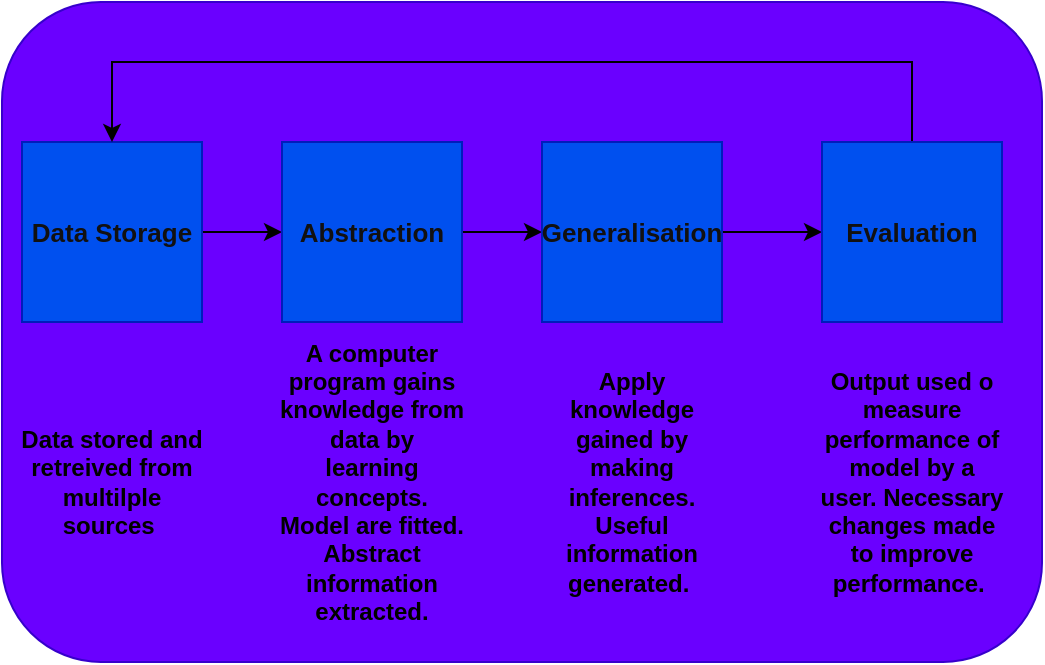 <mxfile version="24.4.7" type="github">
  <diagram id="prtHgNgQTEPvFCAcTncT" name="Page-1">
    <mxGraphModel dx="756" dy="486" grid="1" gridSize="10" guides="1" tooltips="1" connect="1" arrows="1" fold="1" page="1" pageScale="1" pageWidth="827" pageHeight="1169" math="0" shadow="0">
      <root>
        <mxCell id="0" />
        <mxCell id="1" parent="0" />
        <mxCell id="fXX9wSg6Y7w_bflggcrf-18" value="" style="rounded=1;textOpacity=10;labelBackgroundColor=none;fillColor=#6a00ff;fontColor=#121111;strokeColor=#3700CC;fontSize=13;textShadow=0;labelBorderColor=none;whiteSpace=wrap;html=1;spacing=0;" vertex="1" parent="1">
          <mxGeometry x="20" y="170" width="520" height="330" as="geometry" />
        </mxCell>
        <mxCell id="fXX9wSg6Y7w_bflggcrf-5" value="" style="edgeStyle=orthogonalEdgeStyle;rounded=0;orthogonalLoop=1;jettySize=auto;html=1;" edge="1" parent="1" source="fXX9wSg6Y7w_bflggcrf-1" target="fXX9wSg6Y7w_bflggcrf-2">
          <mxGeometry relative="1" as="geometry" />
        </mxCell>
        <mxCell id="fXX9wSg6Y7w_bflggcrf-1" value="" style="whiteSpace=wrap;html=1;aspect=fixed;" vertex="1" parent="1">
          <mxGeometry x="30" y="240" width="90" height="90" as="geometry" />
        </mxCell>
        <mxCell id="fXX9wSg6Y7w_bflggcrf-6" value="" style="edgeStyle=orthogonalEdgeStyle;rounded=0;orthogonalLoop=1;jettySize=auto;html=1;" edge="1" parent="1" source="fXX9wSg6Y7w_bflggcrf-2" target="fXX9wSg6Y7w_bflggcrf-3">
          <mxGeometry relative="1" as="geometry" />
        </mxCell>
        <mxCell id="fXX9wSg6Y7w_bflggcrf-2" value="" style="whiteSpace=wrap;html=1;aspect=fixed;" vertex="1" parent="1">
          <mxGeometry x="160" y="240" width="90" height="90" as="geometry" />
        </mxCell>
        <mxCell id="fXX9wSg6Y7w_bflggcrf-7" value="" style="edgeStyle=orthogonalEdgeStyle;rounded=0;orthogonalLoop=1;jettySize=auto;html=1;" edge="1" parent="1" source="fXX9wSg6Y7w_bflggcrf-3" target="fXX9wSg6Y7w_bflggcrf-4">
          <mxGeometry relative="1" as="geometry" />
        </mxCell>
        <mxCell id="fXX9wSg6Y7w_bflggcrf-3" value="" style="whiteSpace=wrap;html=1;aspect=fixed;" vertex="1" parent="1">
          <mxGeometry x="290" y="240" width="90" height="90" as="geometry" />
        </mxCell>
        <mxCell id="fXX9wSg6Y7w_bflggcrf-4" value="" style="whiteSpace=wrap;html=1;aspect=fixed;" vertex="1" parent="1">
          <mxGeometry x="430" y="240" width="90" height="90" as="geometry" />
        </mxCell>
        <mxCell id="fXX9wSg6Y7w_bflggcrf-8" value="Data Storage" style="text;html=1;align=center;verticalAlign=middle;whiteSpace=wrap;rounded=0;fillColor=#0050ef;fontStyle=1;fontColor=#121111;strokeColor=#001DBC;fontSize=13;labelBorderColor=none;labelBackgroundColor=none;textShadow=0;" vertex="1" parent="1">
          <mxGeometry x="30" y="240" width="90" height="90" as="geometry" />
        </mxCell>
        <mxCell id="fXX9wSg6Y7w_bflggcrf-9" value="Abstraction" style="text;html=1;align=center;verticalAlign=middle;whiteSpace=wrap;rounded=0;fontStyle=1;fillColor=#0050ef;fontColor=#121111;strokeColor=#001DBC;fontSize=13;labelBorderColor=none;labelBackgroundColor=none;textShadow=0;" vertex="1" parent="1">
          <mxGeometry x="160" y="240" width="90" height="90" as="geometry" />
        </mxCell>
        <mxCell id="fXX9wSg6Y7w_bflggcrf-16" style="edgeStyle=orthogonalEdgeStyle;rounded=0;orthogonalLoop=1;jettySize=auto;html=1;exitX=0.5;exitY=0;exitDx=0;exitDy=0;entryX=0.5;entryY=0;entryDx=0;entryDy=0;" edge="1" parent="1" source="fXX9wSg6Y7w_bflggcrf-10" target="fXX9wSg6Y7w_bflggcrf-8">
          <mxGeometry relative="1" as="geometry">
            <Array as="points">
              <mxPoint x="475" y="200" />
              <mxPoint x="75" y="200" />
            </Array>
          </mxGeometry>
        </mxCell>
        <mxCell id="fXX9wSg6Y7w_bflggcrf-10" value="Evaluation" style="text;html=1;align=center;verticalAlign=middle;whiteSpace=wrap;rounded=0;fontStyle=1;fillColor=#0050ef;fontColor=#121111;strokeColor=#001DBC;fontSize=13;labelBorderColor=none;labelBackgroundColor=none;textShadow=0;" vertex="1" parent="1">
          <mxGeometry x="430" y="240" width="90" height="90" as="geometry" />
        </mxCell>
        <mxCell id="fXX9wSg6Y7w_bflggcrf-11" value="Generalisation" style="text;html=1;align=center;verticalAlign=middle;whiteSpace=wrap;rounded=0;fontStyle=1;fillColor=#0050ef;fontColor=#121111;strokeColor=#001DBC;fontSize=13;labelBorderColor=none;labelBackgroundColor=none;textShadow=0;" vertex="1" parent="1">
          <mxGeometry x="290" y="240" width="90" height="90" as="geometry" />
        </mxCell>
        <mxCell id="fXX9wSg6Y7w_bflggcrf-12" value="Data stored and retreived from multilple sources " style="text;align=center;verticalAlign=middle;rounded=0;shadow=1;perimeterSpacing=1;opacity=60;fontStyle=1;textShadow=0;labelBackgroundColor=none;whiteSpace=wrap;html=1;spacing=0;" vertex="1" parent="1">
          <mxGeometry x="30" y="350" width="90" height="120" as="geometry" />
        </mxCell>
        <mxCell id="fXX9wSg6Y7w_bflggcrf-13" value="A computer program gains knowledge from data by learning concepts. Model are fitted. Abstract information extracted." style="text;align=center;verticalAlign=middle;rounded=0;shadow=1;perimeterSpacing=1;opacity=60;fontStyle=1;textShadow=0;labelBackgroundColor=none;whiteSpace=wrap;html=1;spacing=0;" vertex="1" parent="1">
          <mxGeometry x="160" y="350" width="90" height="120" as="geometry" />
        </mxCell>
        <mxCell id="fXX9wSg6Y7w_bflggcrf-14" value="Output used o measure performance of model by a user. Necessary changes made to improve performance. " style="text;align=center;verticalAlign=middle;rounded=0;shadow=1;perimeterSpacing=1;opacity=60;fontStyle=1;textShadow=0;labelBackgroundColor=none;whiteSpace=wrap;html=1;spacing=0;" vertex="1" parent="1">
          <mxGeometry x="430" y="350" width="90" height="120" as="geometry" />
        </mxCell>
        <mxCell id="fXX9wSg6Y7w_bflggcrf-15" value="Apply knowledge gained by making inferences. Useful information generated. " style="text;align=center;verticalAlign=middle;rounded=0;shadow=1;perimeterSpacing=1;opacity=60;fontStyle=1;textShadow=0;labelBackgroundColor=none;whiteSpace=wrap;html=1;spacing=0;" vertex="1" parent="1">
          <mxGeometry x="290" y="350" width="90" height="120" as="geometry" />
        </mxCell>
      </root>
    </mxGraphModel>
  </diagram>
</mxfile>
